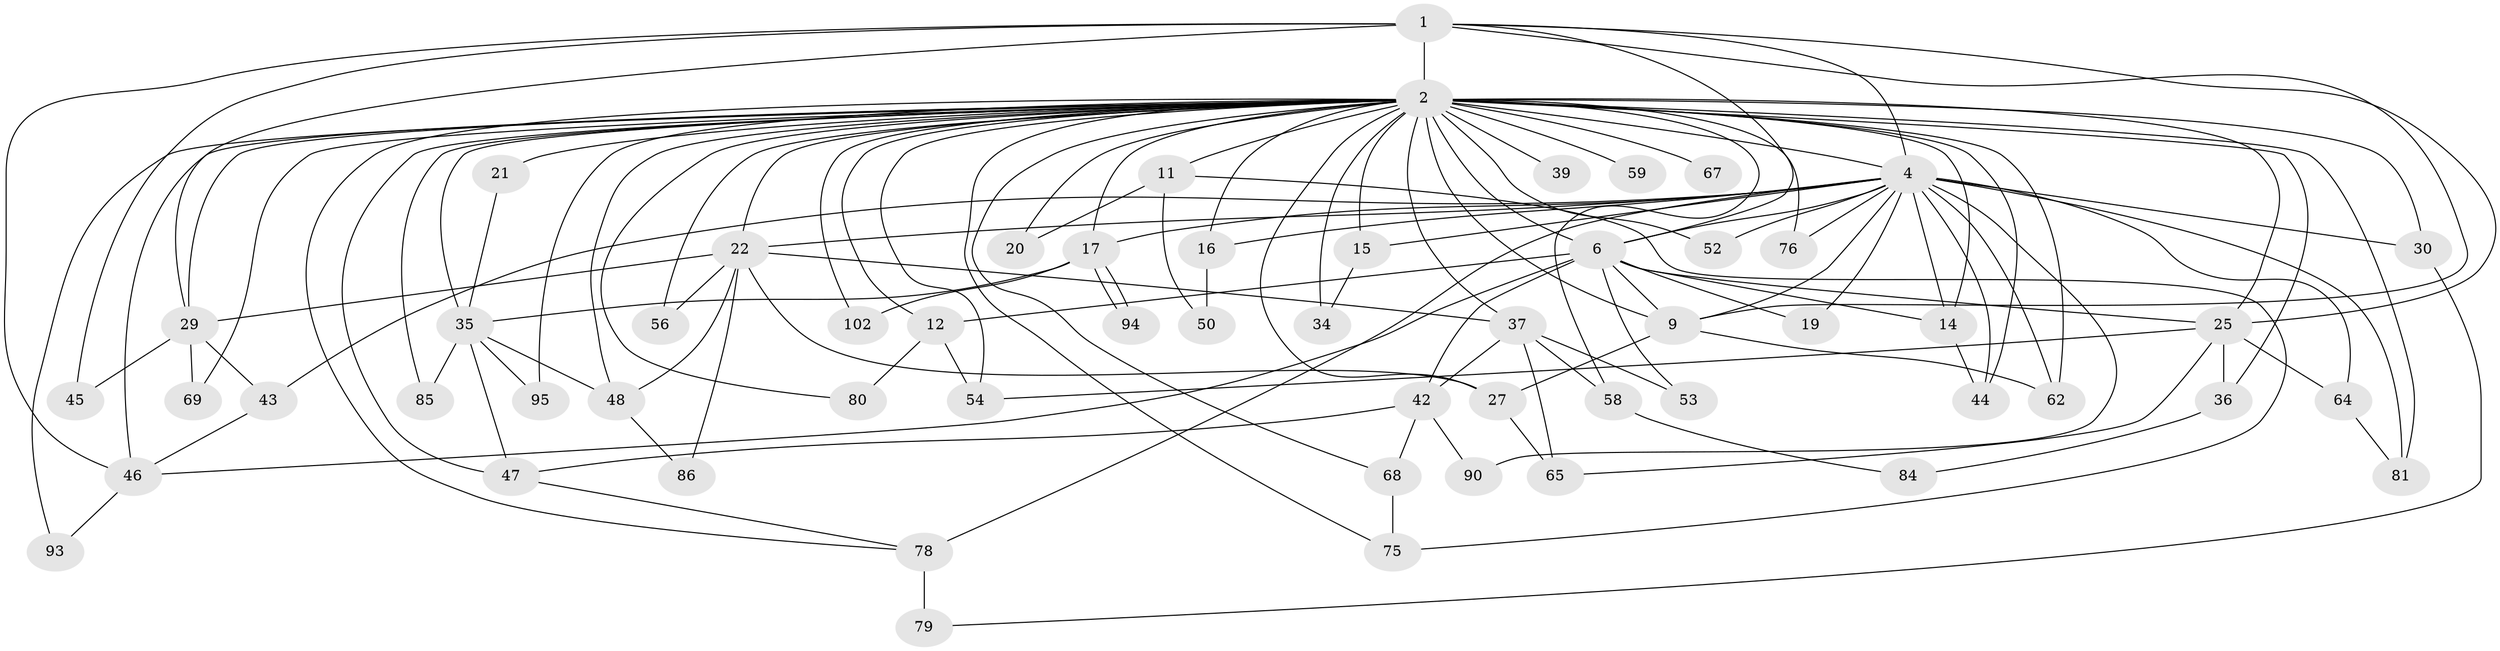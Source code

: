 // original degree distribution, {13: 0.017241379310344827, 15: 0.008620689655172414, 22: 0.008620689655172414, 28: 0.008620689655172414, 19: 0.017241379310344827, 21: 0.008620689655172414, 27: 0.017241379310344827, 5: 0.0603448275862069, 4: 0.0603448275862069, 2: 0.5, 3: 0.23275862068965517, 7: 0.02586206896551724, 6: 0.017241379310344827, 8: 0.008620689655172414, 9: 0.008620689655172414}
// Generated by graph-tools (version 1.1) at 2025/13/03/09/25 04:13:58]
// undirected, 58 vertices, 127 edges
graph export_dot {
graph [start="1"]
  node [color=gray90,style=filled];
  1 [super="+71"];
  2 [super="+33+82+99+31+3+5"];
  4 [super="+112+49+63+87"];
  6 [super="+26+24+72+41"];
  9;
  11 [super="+111"];
  12 [super="+73"];
  14 [super="+18"];
  15 [super="+23"];
  16;
  17;
  19;
  20;
  21;
  22 [super="+114+32+66+61"];
  25 [super="+38"];
  27;
  29 [super="+113+77"];
  30;
  34 [super="+57"];
  35 [super="+55"];
  36;
  37;
  39;
  42;
  43;
  44 [super="+108"];
  45;
  46 [super="+107+92"];
  47 [super="+105"];
  48;
  50;
  52;
  53;
  54 [super="+96"];
  56;
  58;
  59;
  62 [super="+83"];
  64;
  65 [super="+88"];
  67;
  68;
  69 [super="+74"];
  75;
  76;
  78;
  79 [super="+89"];
  80;
  81 [super="+91"];
  84;
  85;
  86;
  90;
  93;
  94;
  95;
  102;
  1 -- 2 [weight=6];
  1 -- 4 [weight=2];
  1 -- 6;
  1 -- 9;
  1 -- 25;
  1 -- 45;
  1 -- 46;
  1 -- 29;
  2 -- 4 [weight=9];
  2 -- 6 [weight=7];
  2 -- 9 [weight=7];
  2 -- 25 [weight=5];
  2 -- 27;
  2 -- 85;
  2 -- 15 [weight=2];
  2 -- 67 [weight=2];
  2 -- 78;
  2 -- 16;
  2 -- 17 [weight=2];
  2 -- 21 [weight=2];
  2 -- 22 [weight=7];
  2 -- 93;
  2 -- 39 [weight=2];
  2 -- 48 [weight=2];
  2 -- 56;
  2 -- 11 [weight=2];
  2 -- 12;
  2 -- 14 [weight=4];
  2 -- 20;
  2 -- 29 [weight=2];
  2 -- 30;
  2 -- 34;
  2 -- 35;
  2 -- 36;
  2 -- 37;
  2 -- 44;
  2 -- 46;
  2 -- 47;
  2 -- 52;
  2 -- 54;
  2 -- 58;
  2 -- 59 [weight=2];
  2 -- 62;
  2 -- 68;
  2 -- 69 [weight=2];
  2 -- 75;
  2 -- 76;
  2 -- 80;
  2 -- 81;
  2 -- 95;
  2 -- 102;
  4 -- 6;
  4 -- 9 [weight=2];
  4 -- 16;
  4 -- 17;
  4 -- 19;
  4 -- 30;
  4 -- 43;
  4 -- 44;
  4 -- 52;
  4 -- 64;
  4 -- 76;
  4 -- 81;
  4 -- 90;
  4 -- 15;
  4 -- 22;
  4 -- 62;
  4 -- 78;
  4 -- 14;
  6 -- 9;
  6 -- 19;
  6 -- 42;
  6 -- 53;
  6 -- 46;
  6 -- 12;
  6 -- 25 [weight=2];
  6 -- 14 [weight=3];
  9 -- 27;
  9 -- 62;
  11 -- 20;
  11 -- 50;
  11 -- 75;
  12 -- 54;
  12 -- 80;
  14 -- 44;
  15 -- 34;
  16 -- 50;
  17 -- 35;
  17 -- 94;
  17 -- 94;
  17 -- 102;
  21 -- 35;
  22 -- 86;
  22 -- 37;
  22 -- 56;
  22 -- 27;
  22 -- 48;
  22 -- 29;
  25 -- 36;
  25 -- 64;
  25 -- 54;
  25 -- 65;
  27 -- 65;
  29 -- 43;
  29 -- 45;
  29 -- 69;
  30 -- 79;
  35 -- 48;
  35 -- 85;
  35 -- 95;
  35 -- 47;
  36 -- 84;
  37 -- 42;
  37 -- 53;
  37 -- 58;
  37 -- 65;
  42 -- 47;
  42 -- 68;
  42 -- 90;
  43 -- 46;
  46 -- 93;
  47 -- 78;
  48 -- 86;
  58 -- 84;
  64 -- 81;
  68 -- 75;
  78 -- 79 [weight=2];
}
